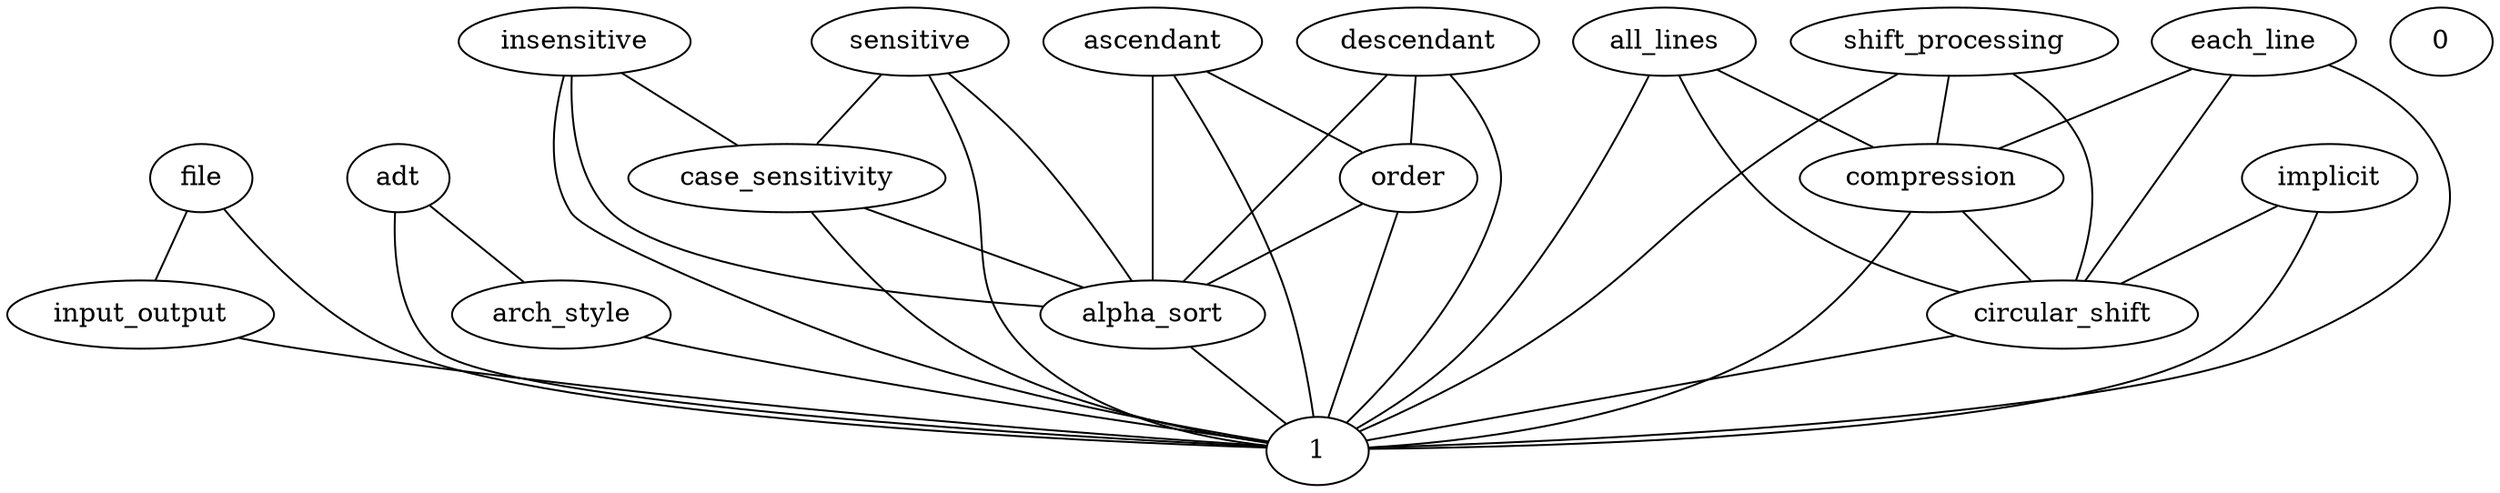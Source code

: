 graph G {
  all_lines;
  input_output;
  adt;
  alpha_sort;
  compression;
  ascendant;
  insensitive;
  file;
  0;
  1;
  each_line;
  case_sensitivity;
  order;
  sensitive;
  arch_style;
  circular_shift;
  descendant;
  shift_processing;
  implicit;
  file -- input_output;
  each_line -- compression;
  order -- alpha_sort;
  adt -- arch_style;
  all_lines -- compression;
  sensitive -- case_sensitivity;
  ascendant -- order;
  insensitive -- case_sensitivity;
  case_sensitivity -- alpha_sort;
  shift_processing -- compression;
  descendant -- order;
  compression -- circular_shift;
  all_lines -- circular_shift;
  input_output -- 1;
  alpha_sort -- 1;
  ascendant -- alpha_sort;
  insensitive -- alpha_sort;
  file -- 1;
  each_line -- circular_shift;
  case_sensitivity -- 1;
  order -- 1;
  sensitive -- alpha_sort;
  sensitive -- 1;
  arch_style -- 1;
  circular_shift -- 1;
  descendant -- alpha_sort;
  descendant -- 1;
  shift_processing -- circular_shift;
  implicit -- circular_shift;
  all_lines -- 1;
  adt -- 1;
  compression -- 1;
  ascendant -- 1;
  insensitive -- 1;
  each_line -- 1;
  shift_processing -- 1;
  implicit -- 1;
}
